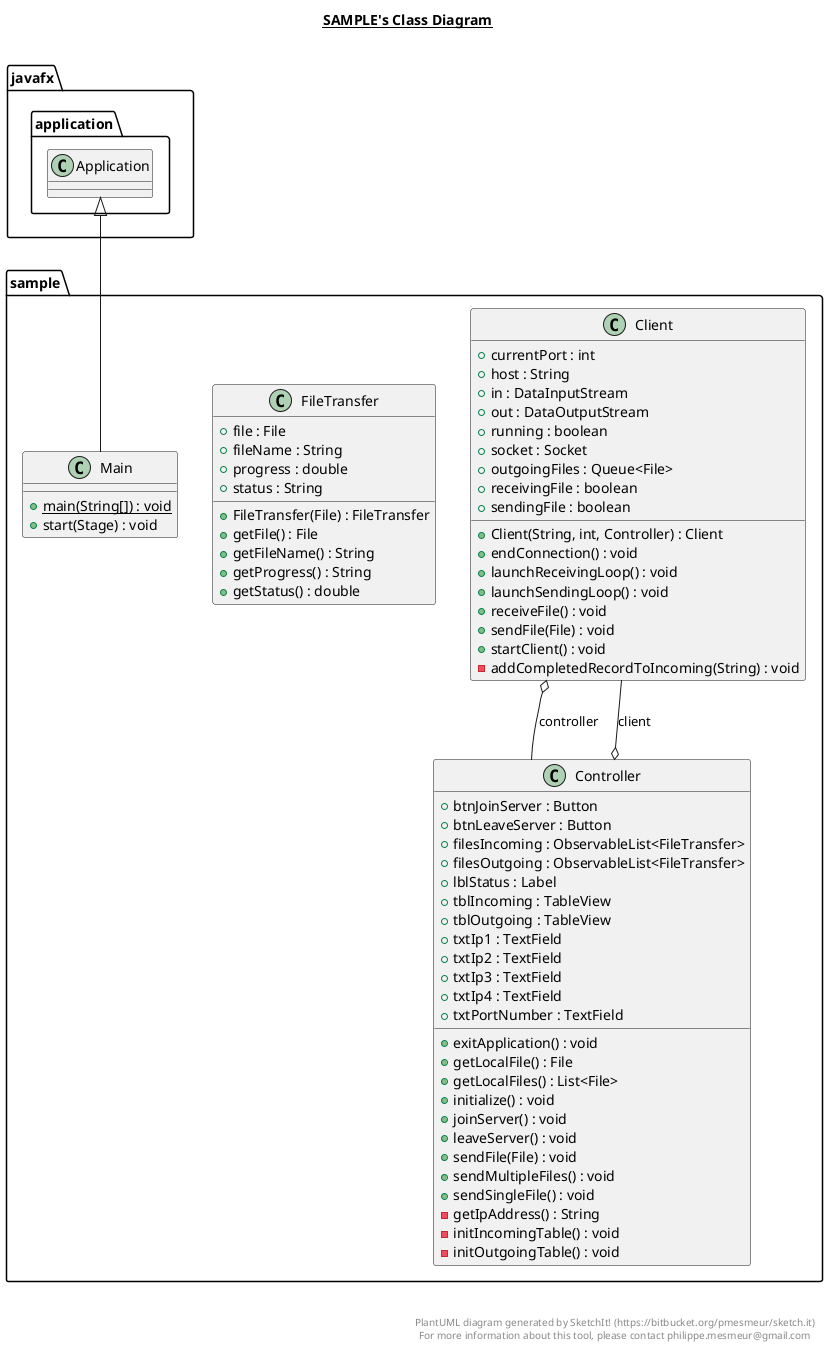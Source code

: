 @startuml

title __SAMPLE's Class Diagram__\n

  namespace sample {
    class sample.Client {
        + currentPort : int
        + host : String
        + in : DataInputStream
        + out : DataOutputStream
        + running : boolean
        + socket : Socket
        + outgoingFiles : Queue<File>
        + receivingFile : boolean
        + sendingFile : boolean
        + Client(String, int, Controller) : Client
        + endConnection() : void
        + launchReceivingLoop() : void
        + launchSendingLoop() : void
        + receiveFile() : void
        + sendFile(File) : void
        + startClient() : void
        - addCompletedRecordToIncoming(String) : void
    }
  }
  

  namespace sample {
    class sample.Controller {
        + btnJoinServer : Button
        + btnLeaveServer : Button
        + filesIncoming : ObservableList<FileTransfer>
        + filesOutgoing : ObservableList<FileTransfer>
        + lblStatus : Label
        + tblIncoming : TableView
        + tblOutgoing : TableView
        + txtIp1 : TextField
        + txtIp2 : TextField
        + txtIp3 : TextField
        + txtIp4 : TextField
        + txtPortNumber : TextField
        + exitApplication() : void
        + getLocalFile() : File
        + getLocalFiles() : List<File>
        + initialize() : void
        + joinServer() : void
        + leaveServer() : void
        + sendFile(File) : void
        + sendMultipleFiles() : void
        + sendSingleFile() : void
        - getIpAddress() : String
        - initIncomingTable() : void
        - initOutgoingTable() : void
    }
  }
  

  namespace sample {
    class sample.FileTransfer {
        + file : File
        + fileName : String
        + progress : double
        + status : String
        + FileTransfer(File) : FileTransfer
        + getFile() : File
        + getFileName() : String
        + getProgress() : String
        + getStatus() : double
    }
  }
  

  namespace sample {
    class sample.Main {
        {static} + main(String[]) : void
        + start(Stage) : void
    }
  }
  

  sample.Client o-- sample.Controller : controller
  sample.Controller o-- sample.Client : client
  sample.Main -up-|> javafx.application.Application


right footer


PlantUML diagram generated by SketchIt! (https://bitbucket.org/pmesmeur/sketch.it)
For more information about this tool, please contact philippe.mesmeur@gmail.com
endfooter

@enduml
